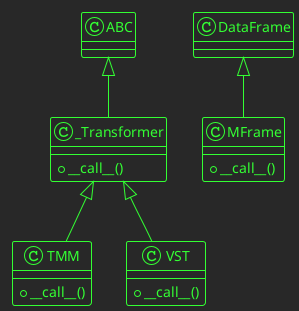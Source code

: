 @startuml
!theme crt-green
class _Transformer extends ABC {
    +__call__()
}

class TMM extends _Transformer {
    +__call__()
}

class VST extends _Transformer {
    +__call__()
}


class MFrame extends DataFrame{
    + __call__()    
}